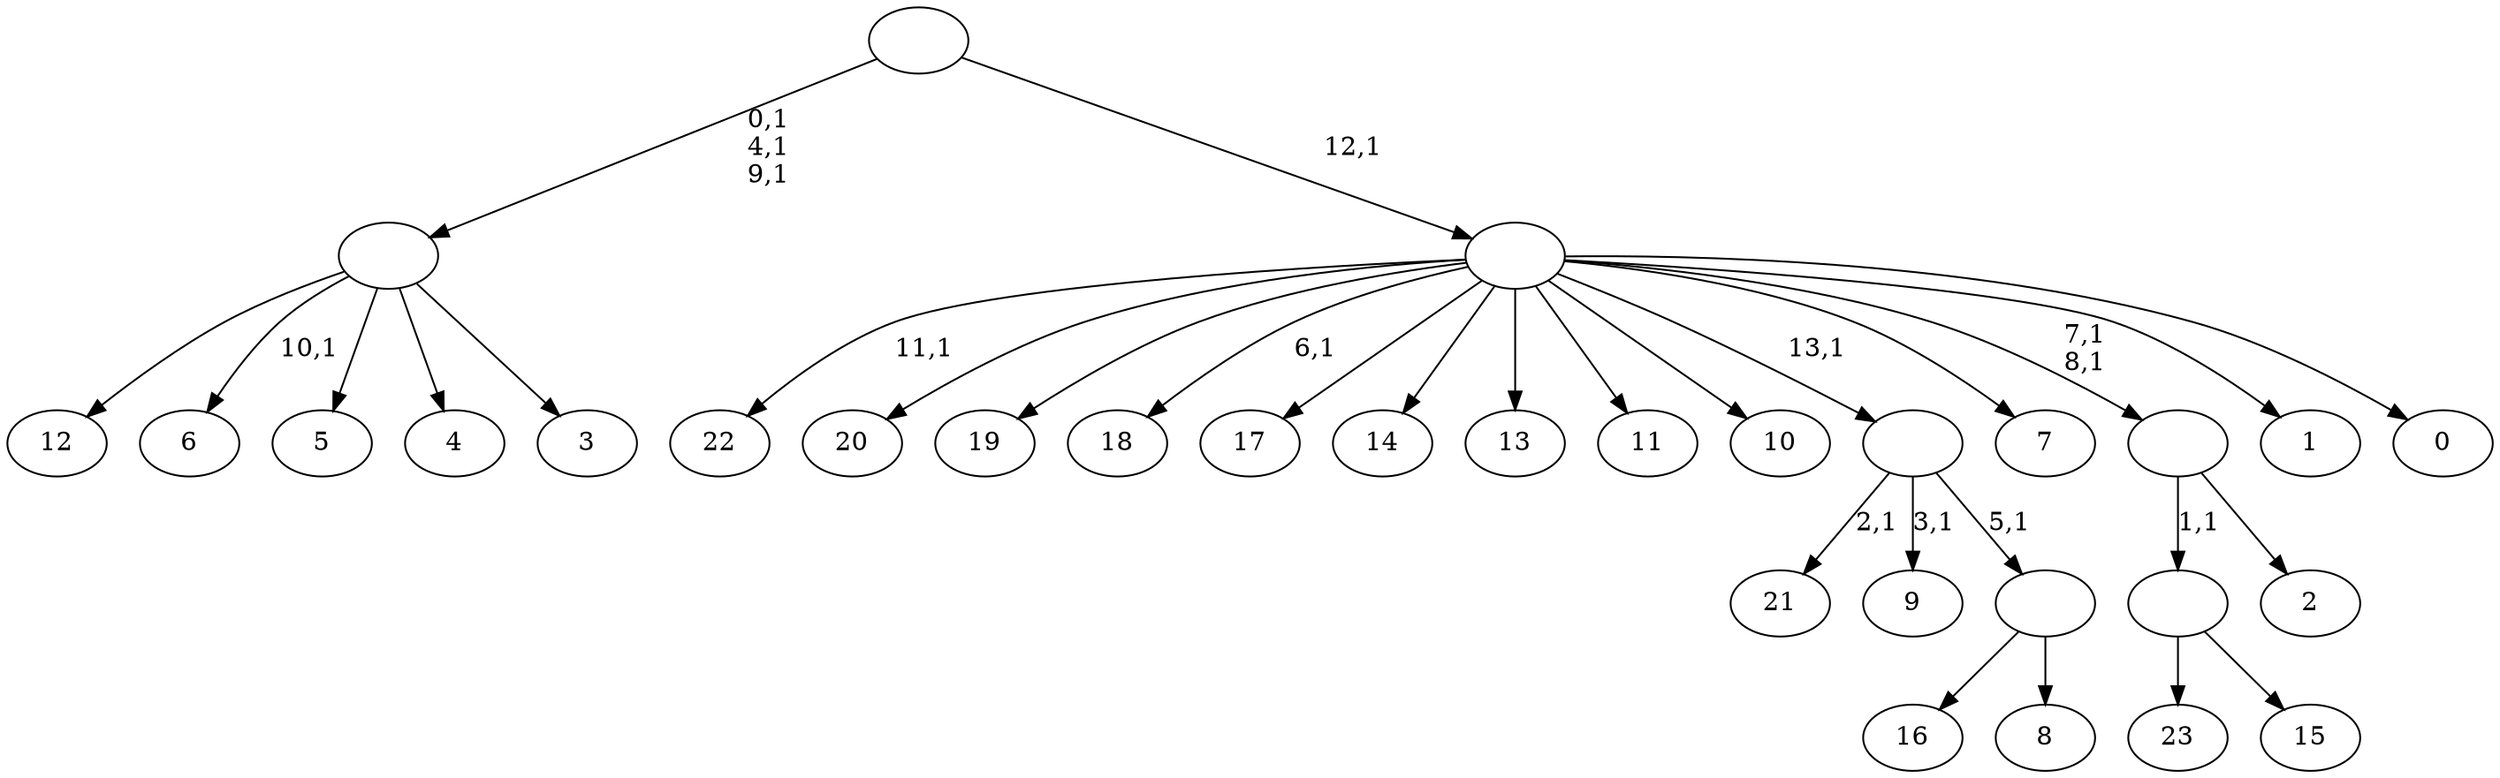 digraph T {
	38 [label="23"]
	37 [label="22"]
	35 [label="21"]
	33 [label="20"]
	32 [label="19"]
	31 [label="18"]
	29 [label="17"]
	28 [label="16"]
	27 [label="15"]
	26 [label=""]
	25 [label="14"]
	24 [label="13"]
	23 [label="12"]
	22 [label="11"]
	21 [label="10"]
	20 [label="9"]
	18 [label="8"]
	17 [label=""]
	16 [label=""]
	15 [label="7"]
	14 [label="6"]
	12 [label="5"]
	11 [label="4"]
	10 [label="3"]
	9 [label=""]
	6 [label="2"]
	5 [label=""]
	3 [label="1"]
	2 [label="0"]
	1 [label=""]
	0 [label=""]
	26 -> 38 [label=""]
	26 -> 27 [label=""]
	17 -> 28 [label=""]
	17 -> 18 [label=""]
	16 -> 20 [label="3,1"]
	16 -> 35 [label="2,1"]
	16 -> 17 [label="5,1"]
	9 -> 14 [label="10,1"]
	9 -> 23 [label=""]
	9 -> 12 [label=""]
	9 -> 11 [label=""]
	9 -> 10 [label=""]
	5 -> 26 [label="1,1"]
	5 -> 6 [label=""]
	1 -> 5 [label="7,1\n8,1"]
	1 -> 31 [label="6,1"]
	1 -> 37 [label="11,1"]
	1 -> 33 [label=""]
	1 -> 32 [label=""]
	1 -> 29 [label=""]
	1 -> 25 [label=""]
	1 -> 24 [label=""]
	1 -> 22 [label=""]
	1 -> 21 [label=""]
	1 -> 16 [label="13,1"]
	1 -> 15 [label=""]
	1 -> 3 [label=""]
	1 -> 2 [label=""]
	0 -> 9 [label="0,1\n4,1\n9,1"]
	0 -> 1 [label="12,1"]
}
